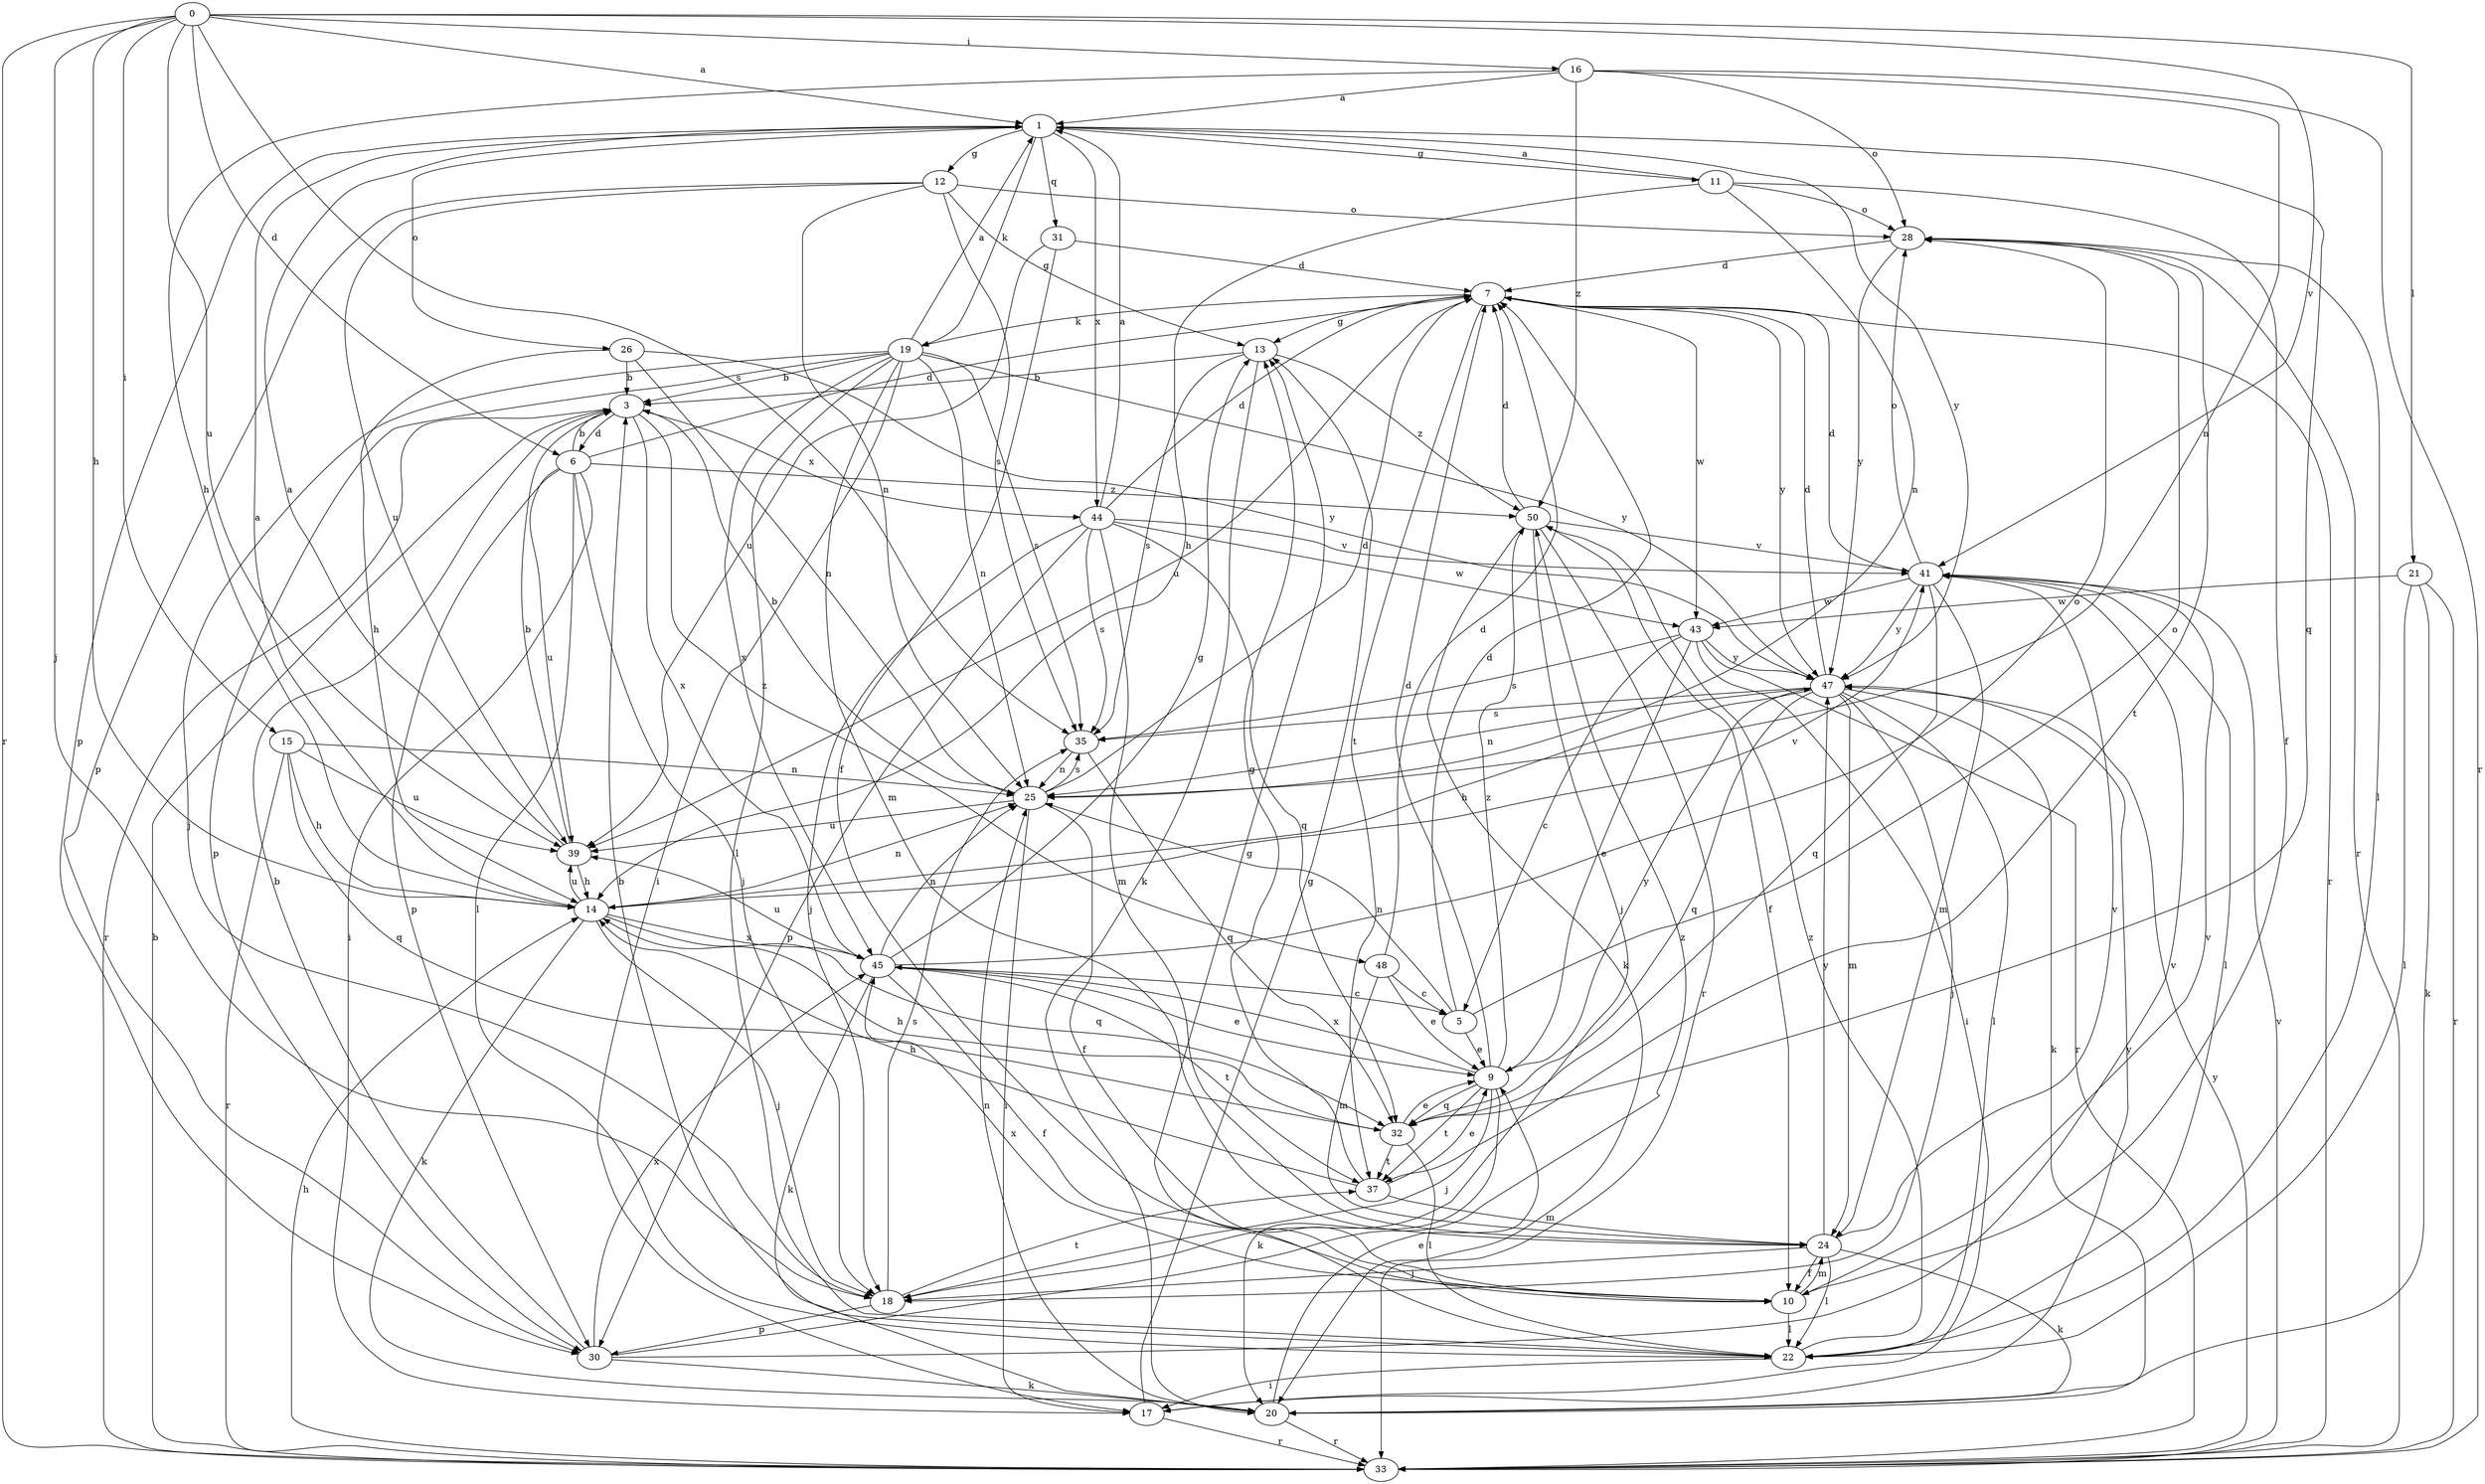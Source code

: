 strict digraph  {
0;
1;
3;
5;
6;
7;
9;
10;
11;
12;
13;
14;
15;
16;
17;
18;
19;
20;
21;
22;
24;
25;
26;
28;
30;
31;
32;
33;
35;
37;
39;
41;
43;
44;
45;
47;
48;
50;
0 -> 1  [label=a];
0 -> 6  [label=d];
0 -> 14  [label=h];
0 -> 15  [label=i];
0 -> 16  [label=i];
0 -> 18  [label=j];
0 -> 21  [label=l];
0 -> 33  [label=r];
0 -> 35  [label=s];
0 -> 39  [label=u];
0 -> 41  [label=v];
1 -> 11  [label=g];
1 -> 12  [label=g];
1 -> 19  [label=k];
1 -> 26  [label=o];
1 -> 30  [label=p];
1 -> 31  [label=q];
1 -> 32  [label=q];
1 -> 44  [label=x];
1 -> 47  [label=y];
3 -> 6  [label=d];
3 -> 33  [label=r];
3 -> 44  [label=x];
3 -> 45  [label=x];
3 -> 48  [label=z];
5 -> 7  [label=d];
5 -> 9  [label=e];
5 -> 25  [label=n];
5 -> 28  [label=o];
6 -> 3  [label=b];
6 -> 7  [label=d];
6 -> 17  [label=i];
6 -> 18  [label=j];
6 -> 22  [label=l];
6 -> 30  [label=p];
6 -> 39  [label=u];
6 -> 50  [label=z];
7 -> 13  [label=g];
7 -> 19  [label=k];
7 -> 33  [label=r];
7 -> 37  [label=t];
7 -> 39  [label=u];
7 -> 43  [label=w];
7 -> 47  [label=y];
9 -> 7  [label=d];
9 -> 18  [label=j];
9 -> 20  [label=k];
9 -> 32  [label=q];
9 -> 37  [label=t];
9 -> 45  [label=x];
9 -> 47  [label=y];
9 -> 50  [label=z];
10 -> 22  [label=l];
10 -> 24  [label=m];
10 -> 41  [label=v];
10 -> 45  [label=x];
11 -> 1  [label=a];
11 -> 10  [label=f];
11 -> 14  [label=h];
11 -> 25  [label=n];
11 -> 28  [label=o];
12 -> 13  [label=g];
12 -> 25  [label=n];
12 -> 28  [label=o];
12 -> 30  [label=p];
12 -> 35  [label=s];
12 -> 39  [label=u];
13 -> 3  [label=b];
13 -> 20  [label=k];
13 -> 35  [label=s];
13 -> 50  [label=z];
14 -> 1  [label=a];
14 -> 18  [label=j];
14 -> 20  [label=k];
14 -> 25  [label=n];
14 -> 32  [label=q];
14 -> 39  [label=u];
14 -> 41  [label=v];
14 -> 45  [label=x];
15 -> 14  [label=h];
15 -> 25  [label=n];
15 -> 32  [label=q];
15 -> 33  [label=r];
15 -> 39  [label=u];
16 -> 1  [label=a];
16 -> 14  [label=h];
16 -> 25  [label=n];
16 -> 28  [label=o];
16 -> 33  [label=r];
16 -> 50  [label=z];
17 -> 13  [label=g];
17 -> 33  [label=r];
17 -> 47  [label=y];
18 -> 30  [label=p];
18 -> 35  [label=s];
18 -> 37  [label=t];
19 -> 1  [label=a];
19 -> 3  [label=b];
19 -> 17  [label=i];
19 -> 18  [label=j];
19 -> 22  [label=l];
19 -> 24  [label=m];
19 -> 25  [label=n];
19 -> 30  [label=p];
19 -> 35  [label=s];
19 -> 45  [label=x];
19 -> 47  [label=y];
20 -> 9  [label=e];
20 -> 25  [label=n];
20 -> 33  [label=r];
21 -> 20  [label=k];
21 -> 22  [label=l];
21 -> 33  [label=r];
21 -> 43  [label=w];
22 -> 3  [label=b];
22 -> 13  [label=g];
22 -> 17  [label=i];
22 -> 50  [label=z];
24 -> 10  [label=f];
24 -> 18  [label=j];
24 -> 20  [label=k];
24 -> 22  [label=l];
24 -> 41  [label=v];
24 -> 47  [label=y];
25 -> 3  [label=b];
25 -> 7  [label=d];
25 -> 10  [label=f];
25 -> 17  [label=i];
25 -> 35  [label=s];
25 -> 39  [label=u];
26 -> 3  [label=b];
26 -> 14  [label=h];
26 -> 25  [label=n];
26 -> 47  [label=y];
28 -> 7  [label=d];
28 -> 22  [label=l];
28 -> 33  [label=r];
28 -> 37  [label=t];
28 -> 47  [label=y];
30 -> 3  [label=b];
30 -> 20  [label=k];
30 -> 41  [label=v];
30 -> 45  [label=x];
30 -> 50  [label=z];
31 -> 7  [label=d];
31 -> 10  [label=f];
31 -> 39  [label=u];
32 -> 9  [label=e];
32 -> 14  [label=h];
32 -> 22  [label=l];
32 -> 37  [label=t];
33 -> 3  [label=b];
33 -> 14  [label=h];
33 -> 41  [label=v];
33 -> 47  [label=y];
35 -> 25  [label=n];
35 -> 32  [label=q];
37 -> 9  [label=e];
37 -> 13  [label=g];
37 -> 14  [label=h];
37 -> 24  [label=m];
39 -> 1  [label=a];
39 -> 3  [label=b];
39 -> 14  [label=h];
41 -> 7  [label=d];
41 -> 22  [label=l];
41 -> 24  [label=m];
41 -> 28  [label=o];
41 -> 32  [label=q];
41 -> 43  [label=w];
41 -> 47  [label=y];
43 -> 5  [label=c];
43 -> 9  [label=e];
43 -> 17  [label=i];
43 -> 33  [label=r];
43 -> 35  [label=s];
43 -> 47  [label=y];
44 -> 1  [label=a];
44 -> 7  [label=d];
44 -> 18  [label=j];
44 -> 24  [label=m];
44 -> 30  [label=p];
44 -> 32  [label=q];
44 -> 35  [label=s];
44 -> 41  [label=v];
44 -> 43  [label=w];
45 -> 5  [label=c];
45 -> 9  [label=e];
45 -> 10  [label=f];
45 -> 13  [label=g];
45 -> 20  [label=k];
45 -> 25  [label=n];
45 -> 28  [label=o];
45 -> 37  [label=t];
45 -> 39  [label=u];
47 -> 7  [label=d];
47 -> 14  [label=h];
47 -> 18  [label=j];
47 -> 20  [label=k];
47 -> 22  [label=l];
47 -> 24  [label=m];
47 -> 25  [label=n];
47 -> 32  [label=q];
47 -> 35  [label=s];
48 -> 5  [label=c];
48 -> 7  [label=d];
48 -> 9  [label=e];
48 -> 24  [label=m];
50 -> 7  [label=d];
50 -> 10  [label=f];
50 -> 18  [label=j];
50 -> 20  [label=k];
50 -> 33  [label=r];
50 -> 41  [label=v];
}

